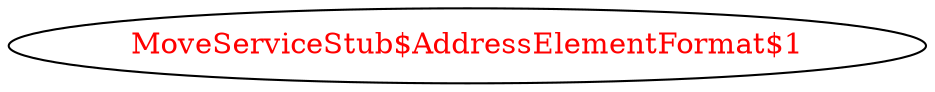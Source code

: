 digraph dependencyGraph {
 concentrate=true;
 ranksep="2.0";
 rankdir="LR"; 
 splines="ortho";
"MoveServiceStub$AddressElementFormat$1" [fontcolor="red"];
}